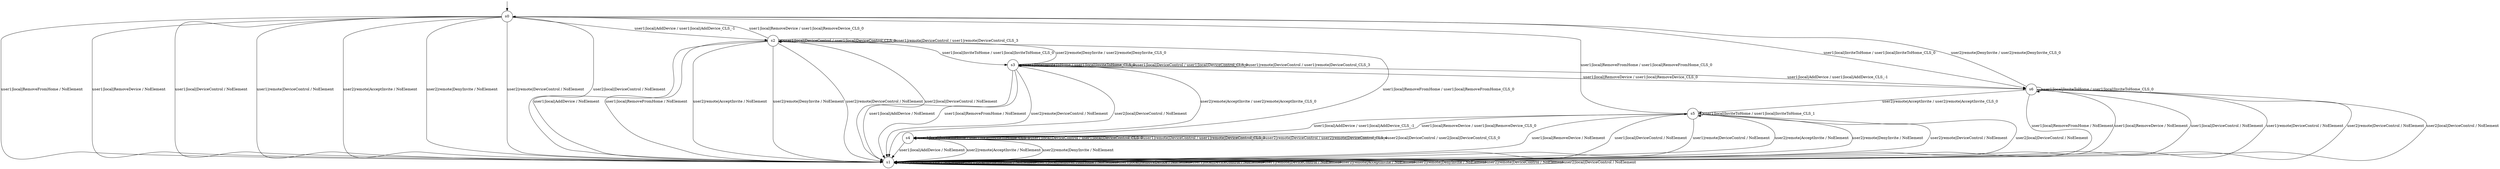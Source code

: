 digraph g {

	s0 [shape="circle" label="s0"];
	s1 [shape="circle" label="s1"];
	s2 [shape="circle" label="s2"];
	s3 [shape="circle" label="s3"];
	s4 [shape="circle" label="s4"];
	s5 [shape="circle" label="s5"];
	s6 [shape="circle" label="s6"];
	s0 -> s2 [label="user1|local|AddDevice / user1|local|AddDevice_CLS_-1"];
	s0 -> s6 [label="user1|local|InviteToHome / user1|local|InviteToHome_CLS_0"];
	s0 -> s1 [label="user1|local|RemoveFromHome / NoElement"];
	s0 -> s1 [label="user1|local|RemoveDevice / NoElement"];
	s0 -> s1 [label="user1|local|DeviceControl / NoElement"];
	s0 -> s1 [label="user1|remote|DeviceControl / NoElement"];
	s0 -> s1 [label="user2|remote|AcceptInvite / NoElement"];
	s0 -> s1 [label="user2|remote|DenyInvite / NoElement"];
	s0 -> s1 [label="user2|remote|DeviceControl / NoElement"];
	s0 -> s1 [label="user2|local|DeviceControl / NoElement"];
	s1 -> s1 [label="user1|local|AddDevice / NoElement"];
	s1 -> s1 [label="user1|local|InviteToHome / NoElement"];
	s1 -> s1 [label="user1|local|RemoveFromHome / NoElement"];
	s1 -> s1 [label="user1|local|RemoveDevice / NoElement"];
	s1 -> s1 [label="user1|local|DeviceControl / NoElement"];
	s1 -> s1 [label="user1|remote|DeviceControl / NoElement"];
	s1 -> s1 [label="user2|remote|AcceptInvite / NoElement"];
	s1 -> s1 [label="user2|remote|DenyInvite / NoElement"];
	s1 -> s1 [label="user2|remote|DeviceControl / NoElement"];
	s1 -> s1 [label="user2|local|DeviceControl / NoElement"];
	s2 -> s1 [label="user1|local|AddDevice / NoElement"];
	s2 -> s3 [label="user1|local|InviteToHome / user1|local|InviteToHome_CLS_0"];
	s2 -> s1 [label="user1|local|RemoveFromHome / NoElement"];
	s2 -> s0 [label="user1|local|RemoveDevice / user1|local|RemoveDevice_CLS_0"];
	s2 -> s2 [label="user1|local|DeviceControl / user1|local|DeviceControl_CLS_0"];
	s2 -> s2 [label="user1|remote|DeviceControl / user1|remote|DeviceControl_CLS_3"];
	s2 -> s1 [label="user2|remote|AcceptInvite / NoElement"];
	s2 -> s1 [label="user2|remote|DenyInvite / NoElement"];
	s2 -> s1 [label="user2|remote|DeviceControl / NoElement"];
	s2 -> s1 [label="user2|local|DeviceControl / NoElement"];
	s3 -> s1 [label="user1|local|AddDevice / NoElement"];
	s3 -> s3 [label="user1|local|InviteToHome / user1|local|InviteToHome_CLS_0"];
	s3 -> s1 [label="user1|local|RemoveFromHome / NoElement"];
	s3 -> s6 [label="user1|local|RemoveDevice / user1|local|RemoveDevice_CLS_0"];
	s3 -> s3 [label="user1|local|DeviceControl / user1|local|DeviceControl_CLS_0"];
	s3 -> s3 [label="user1|remote|DeviceControl / user1|remote|DeviceControl_CLS_3"];
	s3 -> s4 [label="user2|remote|AcceptInvite / user2|remote|AcceptInvite_CLS_0"];
	s3 -> s2 [label="user2|remote|DenyInvite / user2|remote|DenyInvite_CLS_0"];
	s3 -> s1 [label="user2|remote|DeviceControl / NoElement"];
	s3 -> s1 [label="user2|local|DeviceControl / NoElement"];
	s4 -> s1 [label="user1|local|AddDevice / NoElement"];
	s4 -> s4 [label="user1|local|InviteToHome / user1|local|InviteToHome_CLS_1"];
	s4 -> s2 [label="user1|local|RemoveFromHome / user1|local|RemoveFromHome_CLS_0"];
	s4 -> s5 [label="user1|local|RemoveDevice / user1|local|RemoveDevice_CLS_0"];
	s4 -> s4 [label="user1|local|DeviceControl / user1|local|DeviceControl_CLS_0"];
	s4 -> s4 [label="user1|remote|DeviceControl / user1|remote|DeviceControl_CLS_3"];
	s4 -> s1 [label="user2|remote|AcceptInvite / NoElement"];
	s4 -> s1 [label="user2|remote|DenyInvite / NoElement"];
	s4 -> s4 [label="user2|remote|DeviceControl / user2|remote|DeviceControl_CLS_4"];
	s4 -> s4 [label="user2|local|DeviceControl / user2|local|DeviceControl_CLS_0"];
	s5 -> s4 [label="user1|local|AddDevice / user1|local|AddDevice_CLS_-1"];
	s5 -> s5 [label="user1|local|InviteToHome / user1|local|InviteToHome_CLS_1"];
	s5 -> s0 [label="user1|local|RemoveFromHome / user1|local|RemoveFromHome_CLS_0"];
	s5 -> s1 [label="user1|local|RemoveDevice / NoElement"];
	s5 -> s1 [label="user1|local|DeviceControl / NoElement"];
	s5 -> s1 [label="user1|remote|DeviceControl / NoElement"];
	s5 -> s1 [label="user2|remote|AcceptInvite / NoElement"];
	s5 -> s1 [label="user2|remote|DenyInvite / NoElement"];
	s5 -> s1 [label="user2|remote|DeviceControl / NoElement"];
	s5 -> s1 [label="user2|local|DeviceControl / NoElement"];
	s6 -> s3 [label="user1|local|AddDevice / user1|local|AddDevice_CLS_-1"];
	s6 -> s6 [label="user1|local|InviteToHome / user1|local|InviteToHome_CLS_0"];
	s6 -> s1 [label="user1|local|RemoveFromHome / NoElement"];
	s6 -> s1 [label="user1|local|RemoveDevice / NoElement"];
	s6 -> s1 [label="user1|local|DeviceControl / NoElement"];
	s6 -> s1 [label="user1|remote|DeviceControl / NoElement"];
	s6 -> s5 [label="user2|remote|AcceptInvite / user2|remote|AcceptInvite_CLS_0"];
	s6 -> s0 [label="user2|remote|DenyInvite / user2|remote|DenyInvite_CLS_0"];
	s6 -> s1 [label="user2|remote|DeviceControl / NoElement"];
	s6 -> s1 [label="user2|local|DeviceControl / NoElement"];

__start0 [label="" shape="none" width="0" height="0"];
__start0 -> s0;

}
